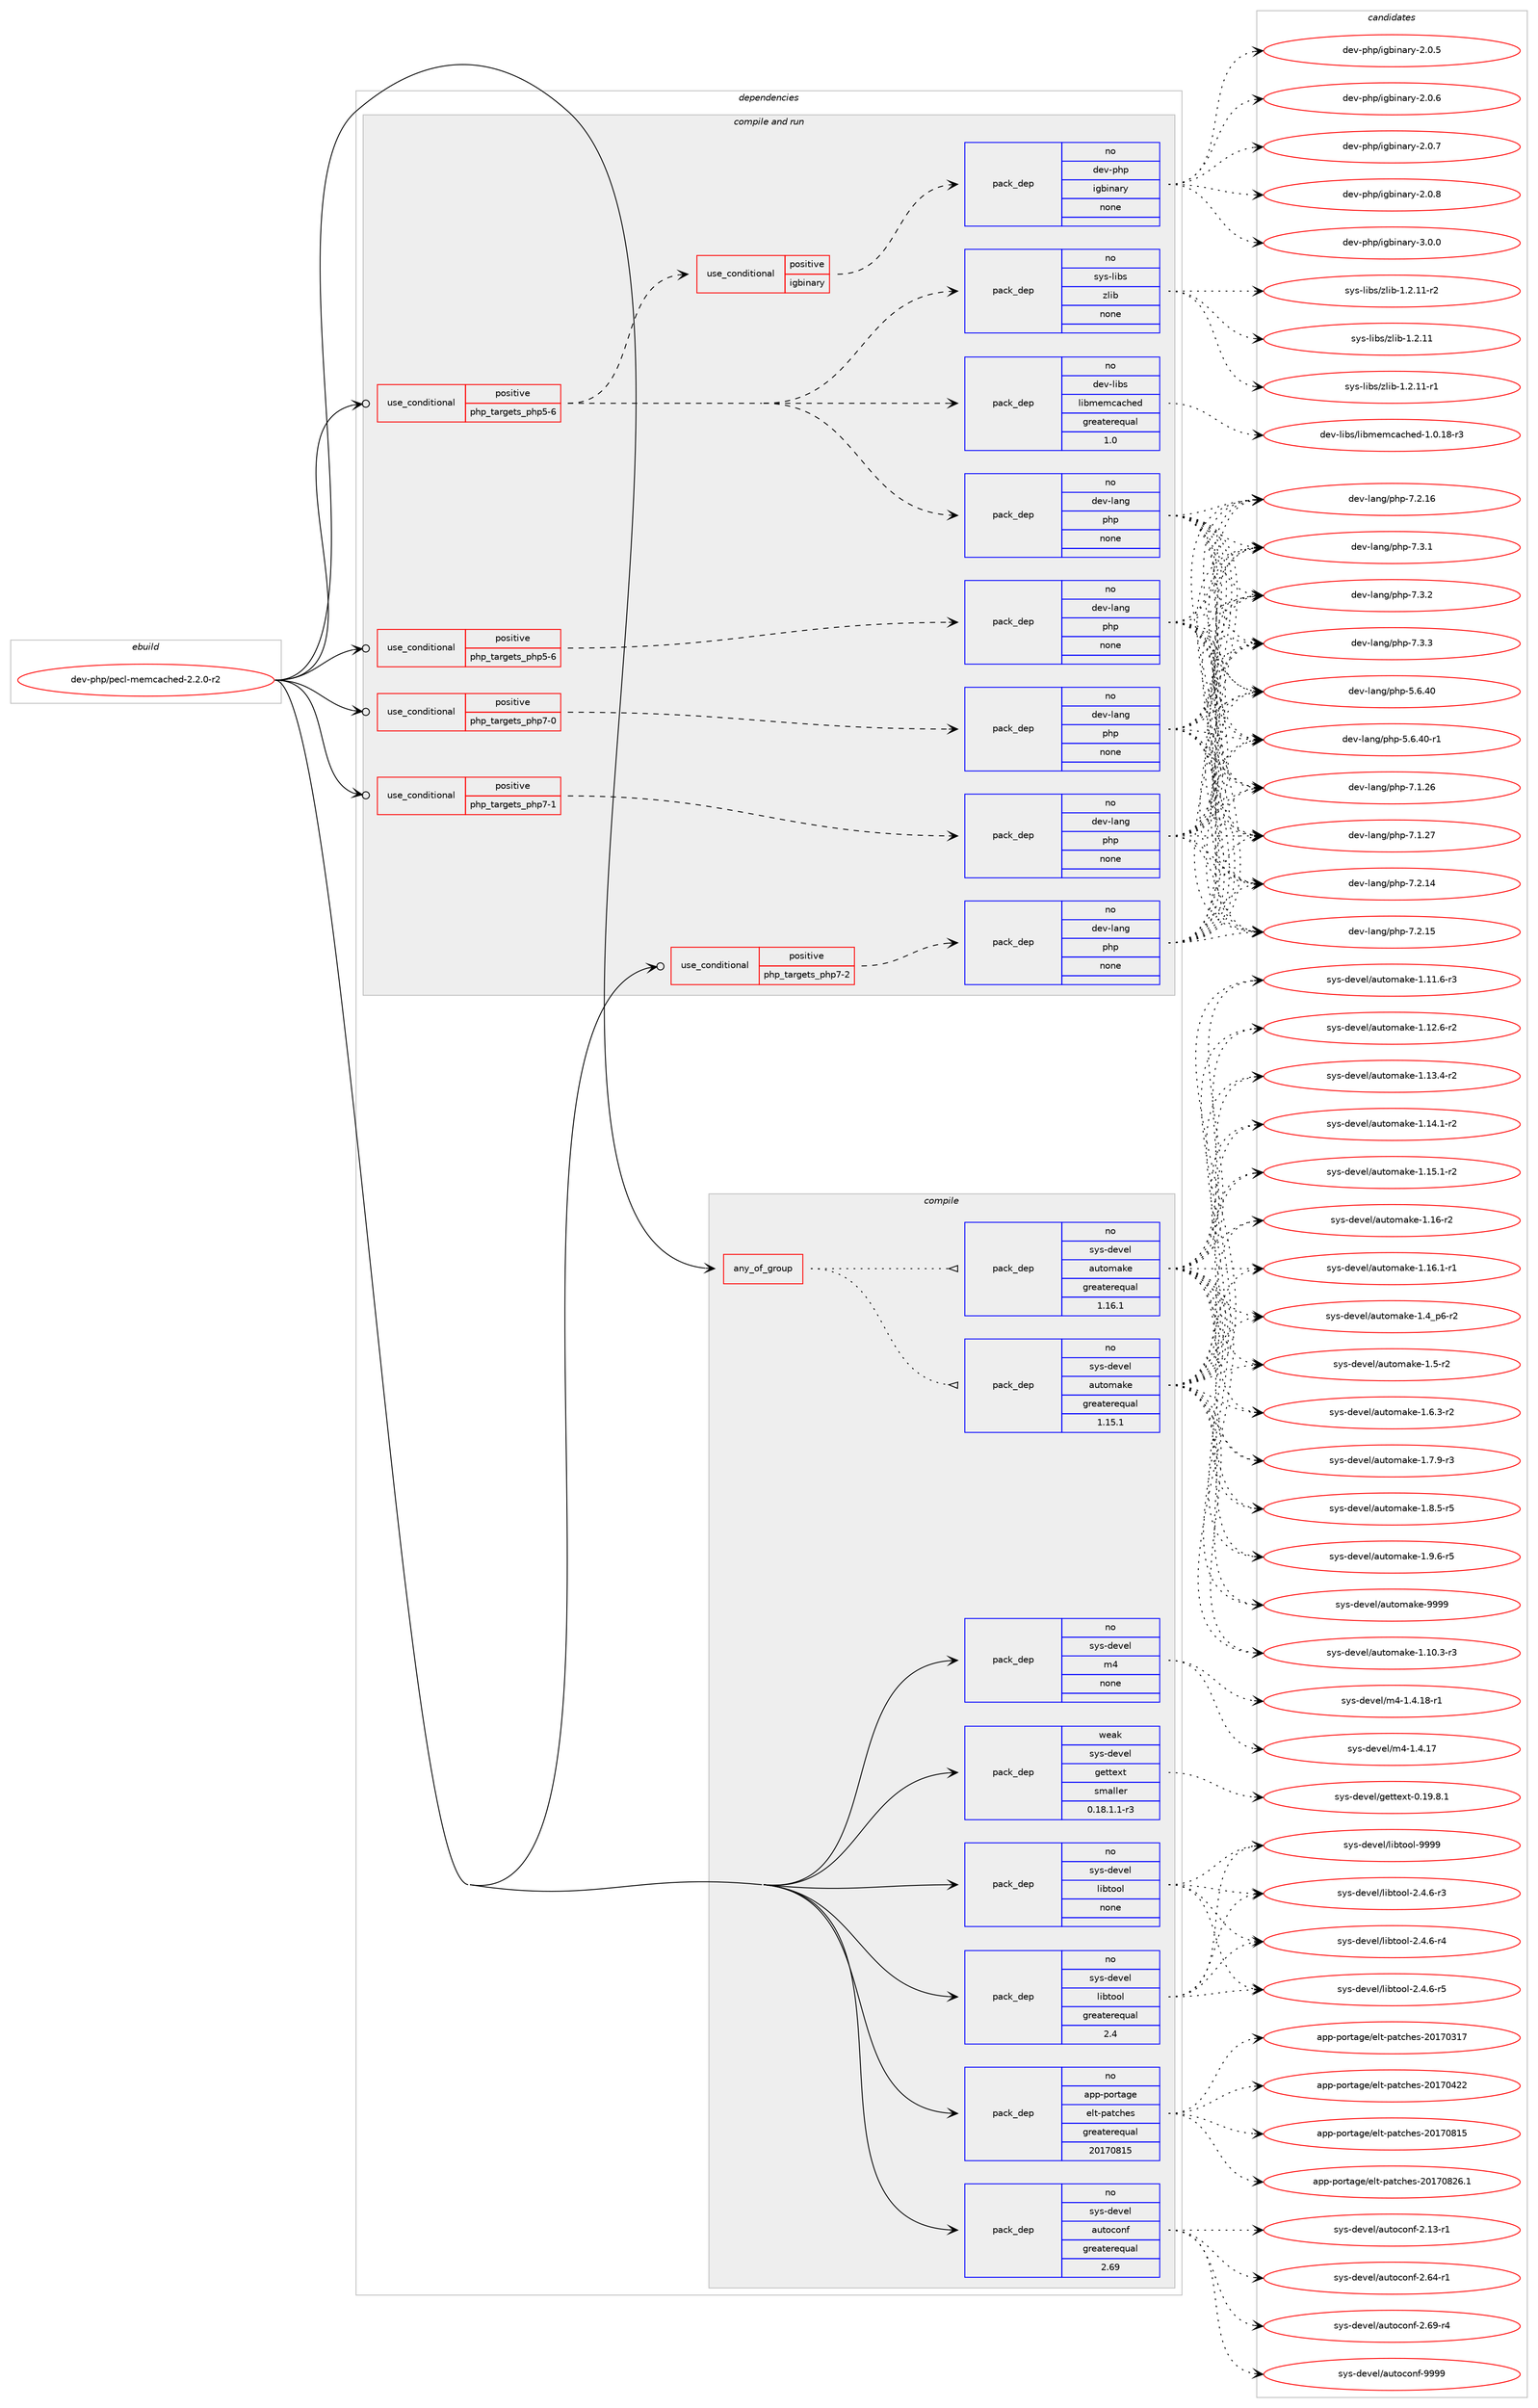 digraph prolog {

# *************
# Graph options
# *************

newrank=true;
concentrate=true;
compound=true;
graph [rankdir=LR,fontname=Helvetica,fontsize=10,ranksep=1.5];#, ranksep=2.5, nodesep=0.2];
edge  [arrowhead=vee];
node  [fontname=Helvetica,fontsize=10];

# **********
# The ebuild
# **********

subgraph cluster_leftcol {
color=gray;
rank=same;
label=<<i>ebuild</i>>;
id [label="dev-php/pecl-memcached-2.2.0-r2", color=red, width=4, href="../dev-php/pecl-memcached-2.2.0-r2.svg"];
}

# ****************
# The dependencies
# ****************

subgraph cluster_midcol {
color=gray;
label=<<i>dependencies</i>>;
subgraph cluster_compile {
fillcolor="#eeeeee";
style=filled;
label=<<i>compile</i>>;
subgraph any22572 {
dependency1394225 [label=<<TABLE BORDER="0" CELLBORDER="1" CELLSPACING="0" CELLPADDING="4"><TR><TD CELLPADDING="10">any_of_group</TD></TR></TABLE>>, shape=none, color=red];subgraph pack1001472 {
dependency1394226 [label=<<TABLE BORDER="0" CELLBORDER="1" CELLSPACING="0" CELLPADDING="4" WIDTH="220"><TR><TD ROWSPAN="6" CELLPADDING="30">pack_dep</TD></TR><TR><TD WIDTH="110">no</TD></TR><TR><TD>sys-devel</TD></TR><TR><TD>automake</TD></TR><TR><TD>greaterequal</TD></TR><TR><TD>1.16.1</TD></TR></TABLE>>, shape=none, color=blue];
}
dependency1394225:e -> dependency1394226:w [weight=20,style="dotted",arrowhead="oinv"];
subgraph pack1001473 {
dependency1394227 [label=<<TABLE BORDER="0" CELLBORDER="1" CELLSPACING="0" CELLPADDING="4" WIDTH="220"><TR><TD ROWSPAN="6" CELLPADDING="30">pack_dep</TD></TR><TR><TD WIDTH="110">no</TD></TR><TR><TD>sys-devel</TD></TR><TR><TD>automake</TD></TR><TR><TD>greaterequal</TD></TR><TR><TD>1.15.1</TD></TR></TABLE>>, shape=none, color=blue];
}
dependency1394225:e -> dependency1394227:w [weight=20,style="dotted",arrowhead="oinv"];
}
id:e -> dependency1394225:w [weight=20,style="solid",arrowhead="vee"];
subgraph pack1001474 {
dependency1394228 [label=<<TABLE BORDER="0" CELLBORDER="1" CELLSPACING="0" CELLPADDING="4" WIDTH="220"><TR><TD ROWSPAN="6" CELLPADDING="30">pack_dep</TD></TR><TR><TD WIDTH="110">no</TD></TR><TR><TD>app-portage</TD></TR><TR><TD>elt-patches</TD></TR><TR><TD>greaterequal</TD></TR><TR><TD>20170815</TD></TR></TABLE>>, shape=none, color=blue];
}
id:e -> dependency1394228:w [weight=20,style="solid",arrowhead="vee"];
subgraph pack1001475 {
dependency1394229 [label=<<TABLE BORDER="0" CELLBORDER="1" CELLSPACING="0" CELLPADDING="4" WIDTH="220"><TR><TD ROWSPAN="6" CELLPADDING="30">pack_dep</TD></TR><TR><TD WIDTH="110">no</TD></TR><TR><TD>sys-devel</TD></TR><TR><TD>autoconf</TD></TR><TR><TD>greaterequal</TD></TR><TR><TD>2.69</TD></TR></TABLE>>, shape=none, color=blue];
}
id:e -> dependency1394229:w [weight=20,style="solid",arrowhead="vee"];
subgraph pack1001476 {
dependency1394230 [label=<<TABLE BORDER="0" CELLBORDER="1" CELLSPACING="0" CELLPADDING="4" WIDTH="220"><TR><TD ROWSPAN="6" CELLPADDING="30">pack_dep</TD></TR><TR><TD WIDTH="110">no</TD></TR><TR><TD>sys-devel</TD></TR><TR><TD>libtool</TD></TR><TR><TD>greaterequal</TD></TR><TR><TD>2.4</TD></TR></TABLE>>, shape=none, color=blue];
}
id:e -> dependency1394230:w [weight=20,style="solid",arrowhead="vee"];
subgraph pack1001477 {
dependency1394231 [label=<<TABLE BORDER="0" CELLBORDER="1" CELLSPACING="0" CELLPADDING="4" WIDTH="220"><TR><TD ROWSPAN="6" CELLPADDING="30">pack_dep</TD></TR><TR><TD WIDTH="110">no</TD></TR><TR><TD>sys-devel</TD></TR><TR><TD>libtool</TD></TR><TR><TD>none</TD></TR><TR><TD></TD></TR></TABLE>>, shape=none, color=blue];
}
id:e -> dependency1394231:w [weight=20,style="solid",arrowhead="vee"];
subgraph pack1001478 {
dependency1394232 [label=<<TABLE BORDER="0" CELLBORDER="1" CELLSPACING="0" CELLPADDING="4" WIDTH="220"><TR><TD ROWSPAN="6" CELLPADDING="30">pack_dep</TD></TR><TR><TD WIDTH="110">no</TD></TR><TR><TD>sys-devel</TD></TR><TR><TD>m4</TD></TR><TR><TD>none</TD></TR><TR><TD></TD></TR></TABLE>>, shape=none, color=blue];
}
id:e -> dependency1394232:w [weight=20,style="solid",arrowhead="vee"];
subgraph pack1001479 {
dependency1394233 [label=<<TABLE BORDER="0" CELLBORDER="1" CELLSPACING="0" CELLPADDING="4" WIDTH="220"><TR><TD ROWSPAN="6" CELLPADDING="30">pack_dep</TD></TR><TR><TD WIDTH="110">weak</TD></TR><TR><TD>sys-devel</TD></TR><TR><TD>gettext</TD></TR><TR><TD>smaller</TD></TR><TR><TD>0.18.1.1-r3</TD></TR></TABLE>>, shape=none, color=blue];
}
id:e -> dependency1394233:w [weight=20,style="solid",arrowhead="vee"];
}
subgraph cluster_compileandrun {
fillcolor="#eeeeee";
style=filled;
label=<<i>compile and run</i>>;
subgraph cond369616 {
dependency1394234 [label=<<TABLE BORDER="0" CELLBORDER="1" CELLSPACING="0" CELLPADDING="4"><TR><TD ROWSPAN="3" CELLPADDING="10">use_conditional</TD></TR><TR><TD>positive</TD></TR><TR><TD>php_targets_php5-6</TD></TR></TABLE>>, shape=none, color=red];
subgraph pack1001480 {
dependency1394235 [label=<<TABLE BORDER="0" CELLBORDER="1" CELLSPACING="0" CELLPADDING="4" WIDTH="220"><TR><TD ROWSPAN="6" CELLPADDING="30">pack_dep</TD></TR><TR><TD WIDTH="110">no</TD></TR><TR><TD>dev-lang</TD></TR><TR><TD>php</TD></TR><TR><TD>none</TD></TR><TR><TD></TD></TR></TABLE>>, shape=none, color=blue];
}
dependency1394234:e -> dependency1394235:w [weight=20,style="dashed",arrowhead="vee"];
}
id:e -> dependency1394234:w [weight=20,style="solid",arrowhead="odotvee"];
subgraph cond369617 {
dependency1394236 [label=<<TABLE BORDER="0" CELLBORDER="1" CELLSPACING="0" CELLPADDING="4"><TR><TD ROWSPAN="3" CELLPADDING="10">use_conditional</TD></TR><TR><TD>positive</TD></TR><TR><TD>php_targets_php5-6</TD></TR></TABLE>>, shape=none, color=red];
subgraph pack1001481 {
dependency1394237 [label=<<TABLE BORDER="0" CELLBORDER="1" CELLSPACING="0" CELLPADDING="4" WIDTH="220"><TR><TD ROWSPAN="6" CELLPADDING="30">pack_dep</TD></TR><TR><TD WIDTH="110">no</TD></TR><TR><TD>dev-libs</TD></TR><TR><TD>libmemcached</TD></TR><TR><TD>greaterequal</TD></TR><TR><TD>1.0</TD></TR></TABLE>>, shape=none, color=blue];
}
dependency1394236:e -> dependency1394237:w [weight=20,style="dashed",arrowhead="vee"];
subgraph pack1001482 {
dependency1394238 [label=<<TABLE BORDER="0" CELLBORDER="1" CELLSPACING="0" CELLPADDING="4" WIDTH="220"><TR><TD ROWSPAN="6" CELLPADDING="30">pack_dep</TD></TR><TR><TD WIDTH="110">no</TD></TR><TR><TD>sys-libs</TD></TR><TR><TD>zlib</TD></TR><TR><TD>none</TD></TR><TR><TD></TD></TR></TABLE>>, shape=none, color=blue];
}
dependency1394236:e -> dependency1394238:w [weight=20,style="dashed",arrowhead="vee"];
subgraph pack1001483 {
dependency1394239 [label=<<TABLE BORDER="0" CELLBORDER="1" CELLSPACING="0" CELLPADDING="4" WIDTH="220"><TR><TD ROWSPAN="6" CELLPADDING="30">pack_dep</TD></TR><TR><TD WIDTH="110">no</TD></TR><TR><TD>dev-lang</TD></TR><TR><TD>php</TD></TR><TR><TD>none</TD></TR><TR><TD></TD></TR></TABLE>>, shape=none, color=blue];
}
dependency1394236:e -> dependency1394239:w [weight=20,style="dashed",arrowhead="vee"];
subgraph cond369618 {
dependency1394240 [label=<<TABLE BORDER="0" CELLBORDER="1" CELLSPACING="0" CELLPADDING="4"><TR><TD ROWSPAN="3" CELLPADDING="10">use_conditional</TD></TR><TR><TD>positive</TD></TR><TR><TD>igbinary</TD></TR></TABLE>>, shape=none, color=red];
subgraph pack1001484 {
dependency1394241 [label=<<TABLE BORDER="0" CELLBORDER="1" CELLSPACING="0" CELLPADDING="4" WIDTH="220"><TR><TD ROWSPAN="6" CELLPADDING="30">pack_dep</TD></TR><TR><TD WIDTH="110">no</TD></TR><TR><TD>dev-php</TD></TR><TR><TD>igbinary</TD></TR><TR><TD>none</TD></TR><TR><TD></TD></TR></TABLE>>, shape=none, color=blue];
}
dependency1394240:e -> dependency1394241:w [weight=20,style="dashed",arrowhead="vee"];
}
dependency1394236:e -> dependency1394240:w [weight=20,style="dashed",arrowhead="vee"];
}
id:e -> dependency1394236:w [weight=20,style="solid",arrowhead="odotvee"];
subgraph cond369619 {
dependency1394242 [label=<<TABLE BORDER="0" CELLBORDER="1" CELLSPACING="0" CELLPADDING="4"><TR><TD ROWSPAN="3" CELLPADDING="10">use_conditional</TD></TR><TR><TD>positive</TD></TR><TR><TD>php_targets_php7-0</TD></TR></TABLE>>, shape=none, color=red];
subgraph pack1001485 {
dependency1394243 [label=<<TABLE BORDER="0" CELLBORDER="1" CELLSPACING="0" CELLPADDING="4" WIDTH="220"><TR><TD ROWSPAN="6" CELLPADDING="30">pack_dep</TD></TR><TR><TD WIDTH="110">no</TD></TR><TR><TD>dev-lang</TD></TR><TR><TD>php</TD></TR><TR><TD>none</TD></TR><TR><TD></TD></TR></TABLE>>, shape=none, color=blue];
}
dependency1394242:e -> dependency1394243:w [weight=20,style="dashed",arrowhead="vee"];
}
id:e -> dependency1394242:w [weight=20,style="solid",arrowhead="odotvee"];
subgraph cond369620 {
dependency1394244 [label=<<TABLE BORDER="0" CELLBORDER="1" CELLSPACING="0" CELLPADDING="4"><TR><TD ROWSPAN="3" CELLPADDING="10">use_conditional</TD></TR><TR><TD>positive</TD></TR><TR><TD>php_targets_php7-1</TD></TR></TABLE>>, shape=none, color=red];
subgraph pack1001486 {
dependency1394245 [label=<<TABLE BORDER="0" CELLBORDER="1" CELLSPACING="0" CELLPADDING="4" WIDTH="220"><TR><TD ROWSPAN="6" CELLPADDING="30">pack_dep</TD></TR><TR><TD WIDTH="110">no</TD></TR><TR><TD>dev-lang</TD></TR><TR><TD>php</TD></TR><TR><TD>none</TD></TR><TR><TD></TD></TR></TABLE>>, shape=none, color=blue];
}
dependency1394244:e -> dependency1394245:w [weight=20,style="dashed",arrowhead="vee"];
}
id:e -> dependency1394244:w [weight=20,style="solid",arrowhead="odotvee"];
subgraph cond369621 {
dependency1394246 [label=<<TABLE BORDER="0" CELLBORDER="1" CELLSPACING="0" CELLPADDING="4"><TR><TD ROWSPAN="3" CELLPADDING="10">use_conditional</TD></TR><TR><TD>positive</TD></TR><TR><TD>php_targets_php7-2</TD></TR></TABLE>>, shape=none, color=red];
subgraph pack1001487 {
dependency1394247 [label=<<TABLE BORDER="0" CELLBORDER="1" CELLSPACING="0" CELLPADDING="4" WIDTH="220"><TR><TD ROWSPAN="6" CELLPADDING="30">pack_dep</TD></TR><TR><TD WIDTH="110">no</TD></TR><TR><TD>dev-lang</TD></TR><TR><TD>php</TD></TR><TR><TD>none</TD></TR><TR><TD></TD></TR></TABLE>>, shape=none, color=blue];
}
dependency1394246:e -> dependency1394247:w [weight=20,style="dashed",arrowhead="vee"];
}
id:e -> dependency1394246:w [weight=20,style="solid",arrowhead="odotvee"];
}
subgraph cluster_run {
fillcolor="#eeeeee";
style=filled;
label=<<i>run</i>>;
}
}

# **************
# The candidates
# **************

subgraph cluster_choices {
rank=same;
color=gray;
label=<<i>candidates</i>>;

subgraph choice1001472 {
color=black;
nodesep=1;
choice11512111545100101118101108479711711611110997107101454946494846514511451 [label="sys-devel/automake-1.10.3-r3", color=red, width=4,href="../sys-devel/automake-1.10.3-r3.svg"];
choice11512111545100101118101108479711711611110997107101454946494946544511451 [label="sys-devel/automake-1.11.6-r3", color=red, width=4,href="../sys-devel/automake-1.11.6-r3.svg"];
choice11512111545100101118101108479711711611110997107101454946495046544511450 [label="sys-devel/automake-1.12.6-r2", color=red, width=4,href="../sys-devel/automake-1.12.6-r2.svg"];
choice11512111545100101118101108479711711611110997107101454946495146524511450 [label="sys-devel/automake-1.13.4-r2", color=red, width=4,href="../sys-devel/automake-1.13.4-r2.svg"];
choice11512111545100101118101108479711711611110997107101454946495246494511450 [label="sys-devel/automake-1.14.1-r2", color=red, width=4,href="../sys-devel/automake-1.14.1-r2.svg"];
choice11512111545100101118101108479711711611110997107101454946495346494511450 [label="sys-devel/automake-1.15.1-r2", color=red, width=4,href="../sys-devel/automake-1.15.1-r2.svg"];
choice1151211154510010111810110847971171161111099710710145494649544511450 [label="sys-devel/automake-1.16-r2", color=red, width=4,href="../sys-devel/automake-1.16-r2.svg"];
choice11512111545100101118101108479711711611110997107101454946495446494511449 [label="sys-devel/automake-1.16.1-r1", color=red, width=4,href="../sys-devel/automake-1.16.1-r1.svg"];
choice115121115451001011181011084797117116111109971071014549465295112544511450 [label="sys-devel/automake-1.4_p6-r2", color=red, width=4,href="../sys-devel/automake-1.4_p6-r2.svg"];
choice11512111545100101118101108479711711611110997107101454946534511450 [label="sys-devel/automake-1.5-r2", color=red, width=4,href="../sys-devel/automake-1.5-r2.svg"];
choice115121115451001011181011084797117116111109971071014549465446514511450 [label="sys-devel/automake-1.6.3-r2", color=red, width=4,href="../sys-devel/automake-1.6.3-r2.svg"];
choice115121115451001011181011084797117116111109971071014549465546574511451 [label="sys-devel/automake-1.7.9-r3", color=red, width=4,href="../sys-devel/automake-1.7.9-r3.svg"];
choice115121115451001011181011084797117116111109971071014549465646534511453 [label="sys-devel/automake-1.8.5-r5", color=red, width=4,href="../sys-devel/automake-1.8.5-r5.svg"];
choice115121115451001011181011084797117116111109971071014549465746544511453 [label="sys-devel/automake-1.9.6-r5", color=red, width=4,href="../sys-devel/automake-1.9.6-r5.svg"];
choice115121115451001011181011084797117116111109971071014557575757 [label="sys-devel/automake-9999", color=red, width=4,href="../sys-devel/automake-9999.svg"];
dependency1394226:e -> choice11512111545100101118101108479711711611110997107101454946494846514511451:w [style=dotted,weight="100"];
dependency1394226:e -> choice11512111545100101118101108479711711611110997107101454946494946544511451:w [style=dotted,weight="100"];
dependency1394226:e -> choice11512111545100101118101108479711711611110997107101454946495046544511450:w [style=dotted,weight="100"];
dependency1394226:e -> choice11512111545100101118101108479711711611110997107101454946495146524511450:w [style=dotted,weight="100"];
dependency1394226:e -> choice11512111545100101118101108479711711611110997107101454946495246494511450:w [style=dotted,weight="100"];
dependency1394226:e -> choice11512111545100101118101108479711711611110997107101454946495346494511450:w [style=dotted,weight="100"];
dependency1394226:e -> choice1151211154510010111810110847971171161111099710710145494649544511450:w [style=dotted,weight="100"];
dependency1394226:e -> choice11512111545100101118101108479711711611110997107101454946495446494511449:w [style=dotted,weight="100"];
dependency1394226:e -> choice115121115451001011181011084797117116111109971071014549465295112544511450:w [style=dotted,weight="100"];
dependency1394226:e -> choice11512111545100101118101108479711711611110997107101454946534511450:w [style=dotted,weight="100"];
dependency1394226:e -> choice115121115451001011181011084797117116111109971071014549465446514511450:w [style=dotted,weight="100"];
dependency1394226:e -> choice115121115451001011181011084797117116111109971071014549465546574511451:w [style=dotted,weight="100"];
dependency1394226:e -> choice115121115451001011181011084797117116111109971071014549465646534511453:w [style=dotted,weight="100"];
dependency1394226:e -> choice115121115451001011181011084797117116111109971071014549465746544511453:w [style=dotted,weight="100"];
dependency1394226:e -> choice115121115451001011181011084797117116111109971071014557575757:w [style=dotted,weight="100"];
}
subgraph choice1001473 {
color=black;
nodesep=1;
choice11512111545100101118101108479711711611110997107101454946494846514511451 [label="sys-devel/automake-1.10.3-r3", color=red, width=4,href="../sys-devel/automake-1.10.3-r3.svg"];
choice11512111545100101118101108479711711611110997107101454946494946544511451 [label="sys-devel/automake-1.11.6-r3", color=red, width=4,href="../sys-devel/automake-1.11.6-r3.svg"];
choice11512111545100101118101108479711711611110997107101454946495046544511450 [label="sys-devel/automake-1.12.6-r2", color=red, width=4,href="../sys-devel/automake-1.12.6-r2.svg"];
choice11512111545100101118101108479711711611110997107101454946495146524511450 [label="sys-devel/automake-1.13.4-r2", color=red, width=4,href="../sys-devel/automake-1.13.4-r2.svg"];
choice11512111545100101118101108479711711611110997107101454946495246494511450 [label="sys-devel/automake-1.14.1-r2", color=red, width=4,href="../sys-devel/automake-1.14.1-r2.svg"];
choice11512111545100101118101108479711711611110997107101454946495346494511450 [label="sys-devel/automake-1.15.1-r2", color=red, width=4,href="../sys-devel/automake-1.15.1-r2.svg"];
choice1151211154510010111810110847971171161111099710710145494649544511450 [label="sys-devel/automake-1.16-r2", color=red, width=4,href="../sys-devel/automake-1.16-r2.svg"];
choice11512111545100101118101108479711711611110997107101454946495446494511449 [label="sys-devel/automake-1.16.1-r1", color=red, width=4,href="../sys-devel/automake-1.16.1-r1.svg"];
choice115121115451001011181011084797117116111109971071014549465295112544511450 [label="sys-devel/automake-1.4_p6-r2", color=red, width=4,href="../sys-devel/automake-1.4_p6-r2.svg"];
choice11512111545100101118101108479711711611110997107101454946534511450 [label="sys-devel/automake-1.5-r2", color=red, width=4,href="../sys-devel/automake-1.5-r2.svg"];
choice115121115451001011181011084797117116111109971071014549465446514511450 [label="sys-devel/automake-1.6.3-r2", color=red, width=4,href="../sys-devel/automake-1.6.3-r2.svg"];
choice115121115451001011181011084797117116111109971071014549465546574511451 [label="sys-devel/automake-1.7.9-r3", color=red, width=4,href="../sys-devel/automake-1.7.9-r3.svg"];
choice115121115451001011181011084797117116111109971071014549465646534511453 [label="sys-devel/automake-1.8.5-r5", color=red, width=4,href="../sys-devel/automake-1.8.5-r5.svg"];
choice115121115451001011181011084797117116111109971071014549465746544511453 [label="sys-devel/automake-1.9.6-r5", color=red, width=4,href="../sys-devel/automake-1.9.6-r5.svg"];
choice115121115451001011181011084797117116111109971071014557575757 [label="sys-devel/automake-9999", color=red, width=4,href="../sys-devel/automake-9999.svg"];
dependency1394227:e -> choice11512111545100101118101108479711711611110997107101454946494846514511451:w [style=dotted,weight="100"];
dependency1394227:e -> choice11512111545100101118101108479711711611110997107101454946494946544511451:w [style=dotted,weight="100"];
dependency1394227:e -> choice11512111545100101118101108479711711611110997107101454946495046544511450:w [style=dotted,weight="100"];
dependency1394227:e -> choice11512111545100101118101108479711711611110997107101454946495146524511450:w [style=dotted,weight="100"];
dependency1394227:e -> choice11512111545100101118101108479711711611110997107101454946495246494511450:w [style=dotted,weight="100"];
dependency1394227:e -> choice11512111545100101118101108479711711611110997107101454946495346494511450:w [style=dotted,weight="100"];
dependency1394227:e -> choice1151211154510010111810110847971171161111099710710145494649544511450:w [style=dotted,weight="100"];
dependency1394227:e -> choice11512111545100101118101108479711711611110997107101454946495446494511449:w [style=dotted,weight="100"];
dependency1394227:e -> choice115121115451001011181011084797117116111109971071014549465295112544511450:w [style=dotted,weight="100"];
dependency1394227:e -> choice11512111545100101118101108479711711611110997107101454946534511450:w [style=dotted,weight="100"];
dependency1394227:e -> choice115121115451001011181011084797117116111109971071014549465446514511450:w [style=dotted,weight="100"];
dependency1394227:e -> choice115121115451001011181011084797117116111109971071014549465546574511451:w [style=dotted,weight="100"];
dependency1394227:e -> choice115121115451001011181011084797117116111109971071014549465646534511453:w [style=dotted,weight="100"];
dependency1394227:e -> choice115121115451001011181011084797117116111109971071014549465746544511453:w [style=dotted,weight="100"];
dependency1394227:e -> choice115121115451001011181011084797117116111109971071014557575757:w [style=dotted,weight="100"];
}
subgraph choice1001474 {
color=black;
nodesep=1;
choice97112112451121111141169710310147101108116451129711699104101115455048495548514955 [label="app-portage/elt-patches-20170317", color=red, width=4,href="../app-portage/elt-patches-20170317.svg"];
choice97112112451121111141169710310147101108116451129711699104101115455048495548525050 [label="app-portage/elt-patches-20170422", color=red, width=4,href="../app-portage/elt-patches-20170422.svg"];
choice97112112451121111141169710310147101108116451129711699104101115455048495548564953 [label="app-portage/elt-patches-20170815", color=red, width=4,href="../app-portage/elt-patches-20170815.svg"];
choice971121124511211111411697103101471011081164511297116991041011154550484955485650544649 [label="app-portage/elt-patches-20170826.1", color=red, width=4,href="../app-portage/elt-patches-20170826.1.svg"];
dependency1394228:e -> choice97112112451121111141169710310147101108116451129711699104101115455048495548514955:w [style=dotted,weight="100"];
dependency1394228:e -> choice97112112451121111141169710310147101108116451129711699104101115455048495548525050:w [style=dotted,weight="100"];
dependency1394228:e -> choice97112112451121111141169710310147101108116451129711699104101115455048495548564953:w [style=dotted,weight="100"];
dependency1394228:e -> choice971121124511211111411697103101471011081164511297116991041011154550484955485650544649:w [style=dotted,weight="100"];
}
subgraph choice1001475 {
color=black;
nodesep=1;
choice1151211154510010111810110847971171161119911111010245504649514511449 [label="sys-devel/autoconf-2.13-r1", color=red, width=4,href="../sys-devel/autoconf-2.13-r1.svg"];
choice1151211154510010111810110847971171161119911111010245504654524511449 [label="sys-devel/autoconf-2.64-r1", color=red, width=4,href="../sys-devel/autoconf-2.64-r1.svg"];
choice1151211154510010111810110847971171161119911111010245504654574511452 [label="sys-devel/autoconf-2.69-r4", color=red, width=4,href="../sys-devel/autoconf-2.69-r4.svg"];
choice115121115451001011181011084797117116111991111101024557575757 [label="sys-devel/autoconf-9999", color=red, width=4,href="../sys-devel/autoconf-9999.svg"];
dependency1394229:e -> choice1151211154510010111810110847971171161119911111010245504649514511449:w [style=dotted,weight="100"];
dependency1394229:e -> choice1151211154510010111810110847971171161119911111010245504654524511449:w [style=dotted,weight="100"];
dependency1394229:e -> choice1151211154510010111810110847971171161119911111010245504654574511452:w [style=dotted,weight="100"];
dependency1394229:e -> choice115121115451001011181011084797117116111991111101024557575757:w [style=dotted,weight="100"];
}
subgraph choice1001476 {
color=black;
nodesep=1;
choice1151211154510010111810110847108105981161111111084550465246544511451 [label="sys-devel/libtool-2.4.6-r3", color=red, width=4,href="../sys-devel/libtool-2.4.6-r3.svg"];
choice1151211154510010111810110847108105981161111111084550465246544511452 [label="sys-devel/libtool-2.4.6-r4", color=red, width=4,href="../sys-devel/libtool-2.4.6-r4.svg"];
choice1151211154510010111810110847108105981161111111084550465246544511453 [label="sys-devel/libtool-2.4.6-r5", color=red, width=4,href="../sys-devel/libtool-2.4.6-r5.svg"];
choice1151211154510010111810110847108105981161111111084557575757 [label="sys-devel/libtool-9999", color=red, width=4,href="../sys-devel/libtool-9999.svg"];
dependency1394230:e -> choice1151211154510010111810110847108105981161111111084550465246544511451:w [style=dotted,weight="100"];
dependency1394230:e -> choice1151211154510010111810110847108105981161111111084550465246544511452:w [style=dotted,weight="100"];
dependency1394230:e -> choice1151211154510010111810110847108105981161111111084550465246544511453:w [style=dotted,weight="100"];
dependency1394230:e -> choice1151211154510010111810110847108105981161111111084557575757:w [style=dotted,weight="100"];
}
subgraph choice1001477 {
color=black;
nodesep=1;
choice1151211154510010111810110847108105981161111111084550465246544511451 [label="sys-devel/libtool-2.4.6-r3", color=red, width=4,href="../sys-devel/libtool-2.4.6-r3.svg"];
choice1151211154510010111810110847108105981161111111084550465246544511452 [label="sys-devel/libtool-2.4.6-r4", color=red, width=4,href="../sys-devel/libtool-2.4.6-r4.svg"];
choice1151211154510010111810110847108105981161111111084550465246544511453 [label="sys-devel/libtool-2.4.6-r5", color=red, width=4,href="../sys-devel/libtool-2.4.6-r5.svg"];
choice1151211154510010111810110847108105981161111111084557575757 [label="sys-devel/libtool-9999", color=red, width=4,href="../sys-devel/libtool-9999.svg"];
dependency1394231:e -> choice1151211154510010111810110847108105981161111111084550465246544511451:w [style=dotted,weight="100"];
dependency1394231:e -> choice1151211154510010111810110847108105981161111111084550465246544511452:w [style=dotted,weight="100"];
dependency1394231:e -> choice1151211154510010111810110847108105981161111111084550465246544511453:w [style=dotted,weight="100"];
dependency1394231:e -> choice1151211154510010111810110847108105981161111111084557575757:w [style=dotted,weight="100"];
}
subgraph choice1001478 {
color=black;
nodesep=1;
choice11512111545100101118101108471095245494652464955 [label="sys-devel/m4-1.4.17", color=red, width=4,href="../sys-devel/m4-1.4.17.svg"];
choice115121115451001011181011084710952454946524649564511449 [label="sys-devel/m4-1.4.18-r1", color=red, width=4,href="../sys-devel/m4-1.4.18-r1.svg"];
dependency1394232:e -> choice11512111545100101118101108471095245494652464955:w [style=dotted,weight="100"];
dependency1394232:e -> choice115121115451001011181011084710952454946524649564511449:w [style=dotted,weight="100"];
}
subgraph choice1001479 {
color=black;
nodesep=1;
choice1151211154510010111810110847103101116116101120116454846495746564649 [label="sys-devel/gettext-0.19.8.1", color=red, width=4,href="../sys-devel/gettext-0.19.8.1.svg"];
dependency1394233:e -> choice1151211154510010111810110847103101116116101120116454846495746564649:w [style=dotted,weight="100"];
}
subgraph choice1001480 {
color=black;
nodesep=1;
choice10010111845108971101034711210411245534654465248 [label="dev-lang/php-5.6.40", color=red, width=4,href="../dev-lang/php-5.6.40.svg"];
choice100101118451089711010347112104112455346544652484511449 [label="dev-lang/php-5.6.40-r1", color=red, width=4,href="../dev-lang/php-5.6.40-r1.svg"];
choice10010111845108971101034711210411245554649465054 [label="dev-lang/php-7.1.26", color=red, width=4,href="../dev-lang/php-7.1.26.svg"];
choice10010111845108971101034711210411245554649465055 [label="dev-lang/php-7.1.27", color=red, width=4,href="../dev-lang/php-7.1.27.svg"];
choice10010111845108971101034711210411245554650464952 [label="dev-lang/php-7.2.14", color=red, width=4,href="../dev-lang/php-7.2.14.svg"];
choice10010111845108971101034711210411245554650464953 [label="dev-lang/php-7.2.15", color=red, width=4,href="../dev-lang/php-7.2.15.svg"];
choice10010111845108971101034711210411245554650464954 [label="dev-lang/php-7.2.16", color=red, width=4,href="../dev-lang/php-7.2.16.svg"];
choice100101118451089711010347112104112455546514649 [label="dev-lang/php-7.3.1", color=red, width=4,href="../dev-lang/php-7.3.1.svg"];
choice100101118451089711010347112104112455546514650 [label="dev-lang/php-7.3.2", color=red, width=4,href="../dev-lang/php-7.3.2.svg"];
choice100101118451089711010347112104112455546514651 [label="dev-lang/php-7.3.3", color=red, width=4,href="../dev-lang/php-7.3.3.svg"];
dependency1394235:e -> choice10010111845108971101034711210411245534654465248:w [style=dotted,weight="100"];
dependency1394235:e -> choice100101118451089711010347112104112455346544652484511449:w [style=dotted,weight="100"];
dependency1394235:e -> choice10010111845108971101034711210411245554649465054:w [style=dotted,weight="100"];
dependency1394235:e -> choice10010111845108971101034711210411245554649465055:w [style=dotted,weight="100"];
dependency1394235:e -> choice10010111845108971101034711210411245554650464952:w [style=dotted,weight="100"];
dependency1394235:e -> choice10010111845108971101034711210411245554650464953:w [style=dotted,weight="100"];
dependency1394235:e -> choice10010111845108971101034711210411245554650464954:w [style=dotted,weight="100"];
dependency1394235:e -> choice100101118451089711010347112104112455546514649:w [style=dotted,weight="100"];
dependency1394235:e -> choice100101118451089711010347112104112455546514650:w [style=dotted,weight="100"];
dependency1394235:e -> choice100101118451089711010347112104112455546514651:w [style=dotted,weight="100"];
}
subgraph choice1001481 {
color=black;
nodesep=1;
choice10010111845108105981154710810598109101109999799104101100454946484649564511451 [label="dev-libs/libmemcached-1.0.18-r3", color=red, width=4,href="../dev-libs/libmemcached-1.0.18-r3.svg"];
dependency1394237:e -> choice10010111845108105981154710810598109101109999799104101100454946484649564511451:w [style=dotted,weight="100"];
}
subgraph choice1001482 {
color=black;
nodesep=1;
choice1151211154510810598115471221081059845494650464949 [label="sys-libs/zlib-1.2.11", color=red, width=4,href="../sys-libs/zlib-1.2.11.svg"];
choice11512111545108105981154712210810598454946504649494511449 [label="sys-libs/zlib-1.2.11-r1", color=red, width=4,href="../sys-libs/zlib-1.2.11-r1.svg"];
choice11512111545108105981154712210810598454946504649494511450 [label="sys-libs/zlib-1.2.11-r2", color=red, width=4,href="../sys-libs/zlib-1.2.11-r2.svg"];
dependency1394238:e -> choice1151211154510810598115471221081059845494650464949:w [style=dotted,weight="100"];
dependency1394238:e -> choice11512111545108105981154712210810598454946504649494511449:w [style=dotted,weight="100"];
dependency1394238:e -> choice11512111545108105981154712210810598454946504649494511450:w [style=dotted,weight="100"];
}
subgraph choice1001483 {
color=black;
nodesep=1;
choice10010111845108971101034711210411245534654465248 [label="dev-lang/php-5.6.40", color=red, width=4,href="../dev-lang/php-5.6.40.svg"];
choice100101118451089711010347112104112455346544652484511449 [label="dev-lang/php-5.6.40-r1", color=red, width=4,href="../dev-lang/php-5.6.40-r1.svg"];
choice10010111845108971101034711210411245554649465054 [label="dev-lang/php-7.1.26", color=red, width=4,href="../dev-lang/php-7.1.26.svg"];
choice10010111845108971101034711210411245554649465055 [label="dev-lang/php-7.1.27", color=red, width=4,href="../dev-lang/php-7.1.27.svg"];
choice10010111845108971101034711210411245554650464952 [label="dev-lang/php-7.2.14", color=red, width=4,href="../dev-lang/php-7.2.14.svg"];
choice10010111845108971101034711210411245554650464953 [label="dev-lang/php-7.2.15", color=red, width=4,href="../dev-lang/php-7.2.15.svg"];
choice10010111845108971101034711210411245554650464954 [label="dev-lang/php-7.2.16", color=red, width=4,href="../dev-lang/php-7.2.16.svg"];
choice100101118451089711010347112104112455546514649 [label="dev-lang/php-7.3.1", color=red, width=4,href="../dev-lang/php-7.3.1.svg"];
choice100101118451089711010347112104112455546514650 [label="dev-lang/php-7.3.2", color=red, width=4,href="../dev-lang/php-7.3.2.svg"];
choice100101118451089711010347112104112455546514651 [label="dev-lang/php-7.3.3", color=red, width=4,href="../dev-lang/php-7.3.3.svg"];
dependency1394239:e -> choice10010111845108971101034711210411245534654465248:w [style=dotted,weight="100"];
dependency1394239:e -> choice100101118451089711010347112104112455346544652484511449:w [style=dotted,weight="100"];
dependency1394239:e -> choice10010111845108971101034711210411245554649465054:w [style=dotted,weight="100"];
dependency1394239:e -> choice10010111845108971101034711210411245554649465055:w [style=dotted,weight="100"];
dependency1394239:e -> choice10010111845108971101034711210411245554650464952:w [style=dotted,weight="100"];
dependency1394239:e -> choice10010111845108971101034711210411245554650464953:w [style=dotted,weight="100"];
dependency1394239:e -> choice10010111845108971101034711210411245554650464954:w [style=dotted,weight="100"];
dependency1394239:e -> choice100101118451089711010347112104112455546514649:w [style=dotted,weight="100"];
dependency1394239:e -> choice100101118451089711010347112104112455546514650:w [style=dotted,weight="100"];
dependency1394239:e -> choice100101118451089711010347112104112455546514651:w [style=dotted,weight="100"];
}
subgraph choice1001484 {
color=black;
nodesep=1;
choice10010111845112104112471051039810511097114121455046484653 [label="dev-php/igbinary-2.0.5", color=red, width=4,href="../dev-php/igbinary-2.0.5.svg"];
choice10010111845112104112471051039810511097114121455046484654 [label="dev-php/igbinary-2.0.6", color=red, width=4,href="../dev-php/igbinary-2.0.6.svg"];
choice10010111845112104112471051039810511097114121455046484655 [label="dev-php/igbinary-2.0.7", color=red, width=4,href="../dev-php/igbinary-2.0.7.svg"];
choice10010111845112104112471051039810511097114121455046484656 [label="dev-php/igbinary-2.0.8", color=red, width=4,href="../dev-php/igbinary-2.0.8.svg"];
choice10010111845112104112471051039810511097114121455146484648 [label="dev-php/igbinary-3.0.0", color=red, width=4,href="../dev-php/igbinary-3.0.0.svg"];
dependency1394241:e -> choice10010111845112104112471051039810511097114121455046484653:w [style=dotted,weight="100"];
dependency1394241:e -> choice10010111845112104112471051039810511097114121455046484654:w [style=dotted,weight="100"];
dependency1394241:e -> choice10010111845112104112471051039810511097114121455046484655:w [style=dotted,weight="100"];
dependency1394241:e -> choice10010111845112104112471051039810511097114121455046484656:w [style=dotted,weight="100"];
dependency1394241:e -> choice10010111845112104112471051039810511097114121455146484648:w [style=dotted,weight="100"];
}
subgraph choice1001485 {
color=black;
nodesep=1;
choice10010111845108971101034711210411245534654465248 [label="dev-lang/php-5.6.40", color=red, width=4,href="../dev-lang/php-5.6.40.svg"];
choice100101118451089711010347112104112455346544652484511449 [label="dev-lang/php-5.6.40-r1", color=red, width=4,href="../dev-lang/php-5.6.40-r1.svg"];
choice10010111845108971101034711210411245554649465054 [label="dev-lang/php-7.1.26", color=red, width=4,href="../dev-lang/php-7.1.26.svg"];
choice10010111845108971101034711210411245554649465055 [label="dev-lang/php-7.1.27", color=red, width=4,href="../dev-lang/php-7.1.27.svg"];
choice10010111845108971101034711210411245554650464952 [label="dev-lang/php-7.2.14", color=red, width=4,href="../dev-lang/php-7.2.14.svg"];
choice10010111845108971101034711210411245554650464953 [label="dev-lang/php-7.2.15", color=red, width=4,href="../dev-lang/php-7.2.15.svg"];
choice10010111845108971101034711210411245554650464954 [label="dev-lang/php-7.2.16", color=red, width=4,href="../dev-lang/php-7.2.16.svg"];
choice100101118451089711010347112104112455546514649 [label="dev-lang/php-7.3.1", color=red, width=4,href="../dev-lang/php-7.3.1.svg"];
choice100101118451089711010347112104112455546514650 [label="dev-lang/php-7.3.2", color=red, width=4,href="../dev-lang/php-7.3.2.svg"];
choice100101118451089711010347112104112455546514651 [label="dev-lang/php-7.3.3", color=red, width=4,href="../dev-lang/php-7.3.3.svg"];
dependency1394243:e -> choice10010111845108971101034711210411245534654465248:w [style=dotted,weight="100"];
dependency1394243:e -> choice100101118451089711010347112104112455346544652484511449:w [style=dotted,weight="100"];
dependency1394243:e -> choice10010111845108971101034711210411245554649465054:w [style=dotted,weight="100"];
dependency1394243:e -> choice10010111845108971101034711210411245554649465055:w [style=dotted,weight="100"];
dependency1394243:e -> choice10010111845108971101034711210411245554650464952:w [style=dotted,weight="100"];
dependency1394243:e -> choice10010111845108971101034711210411245554650464953:w [style=dotted,weight="100"];
dependency1394243:e -> choice10010111845108971101034711210411245554650464954:w [style=dotted,weight="100"];
dependency1394243:e -> choice100101118451089711010347112104112455546514649:w [style=dotted,weight="100"];
dependency1394243:e -> choice100101118451089711010347112104112455546514650:w [style=dotted,weight="100"];
dependency1394243:e -> choice100101118451089711010347112104112455546514651:w [style=dotted,weight="100"];
}
subgraph choice1001486 {
color=black;
nodesep=1;
choice10010111845108971101034711210411245534654465248 [label="dev-lang/php-5.6.40", color=red, width=4,href="../dev-lang/php-5.6.40.svg"];
choice100101118451089711010347112104112455346544652484511449 [label="dev-lang/php-5.6.40-r1", color=red, width=4,href="../dev-lang/php-5.6.40-r1.svg"];
choice10010111845108971101034711210411245554649465054 [label="dev-lang/php-7.1.26", color=red, width=4,href="../dev-lang/php-7.1.26.svg"];
choice10010111845108971101034711210411245554649465055 [label="dev-lang/php-7.1.27", color=red, width=4,href="../dev-lang/php-7.1.27.svg"];
choice10010111845108971101034711210411245554650464952 [label="dev-lang/php-7.2.14", color=red, width=4,href="../dev-lang/php-7.2.14.svg"];
choice10010111845108971101034711210411245554650464953 [label="dev-lang/php-7.2.15", color=red, width=4,href="../dev-lang/php-7.2.15.svg"];
choice10010111845108971101034711210411245554650464954 [label="dev-lang/php-7.2.16", color=red, width=4,href="../dev-lang/php-7.2.16.svg"];
choice100101118451089711010347112104112455546514649 [label="dev-lang/php-7.3.1", color=red, width=4,href="../dev-lang/php-7.3.1.svg"];
choice100101118451089711010347112104112455546514650 [label="dev-lang/php-7.3.2", color=red, width=4,href="../dev-lang/php-7.3.2.svg"];
choice100101118451089711010347112104112455546514651 [label="dev-lang/php-7.3.3", color=red, width=4,href="../dev-lang/php-7.3.3.svg"];
dependency1394245:e -> choice10010111845108971101034711210411245534654465248:w [style=dotted,weight="100"];
dependency1394245:e -> choice100101118451089711010347112104112455346544652484511449:w [style=dotted,weight="100"];
dependency1394245:e -> choice10010111845108971101034711210411245554649465054:w [style=dotted,weight="100"];
dependency1394245:e -> choice10010111845108971101034711210411245554649465055:w [style=dotted,weight="100"];
dependency1394245:e -> choice10010111845108971101034711210411245554650464952:w [style=dotted,weight="100"];
dependency1394245:e -> choice10010111845108971101034711210411245554650464953:w [style=dotted,weight="100"];
dependency1394245:e -> choice10010111845108971101034711210411245554650464954:w [style=dotted,weight="100"];
dependency1394245:e -> choice100101118451089711010347112104112455546514649:w [style=dotted,weight="100"];
dependency1394245:e -> choice100101118451089711010347112104112455546514650:w [style=dotted,weight="100"];
dependency1394245:e -> choice100101118451089711010347112104112455546514651:w [style=dotted,weight="100"];
}
subgraph choice1001487 {
color=black;
nodesep=1;
choice10010111845108971101034711210411245534654465248 [label="dev-lang/php-5.6.40", color=red, width=4,href="../dev-lang/php-5.6.40.svg"];
choice100101118451089711010347112104112455346544652484511449 [label="dev-lang/php-5.6.40-r1", color=red, width=4,href="../dev-lang/php-5.6.40-r1.svg"];
choice10010111845108971101034711210411245554649465054 [label="dev-lang/php-7.1.26", color=red, width=4,href="../dev-lang/php-7.1.26.svg"];
choice10010111845108971101034711210411245554649465055 [label="dev-lang/php-7.1.27", color=red, width=4,href="../dev-lang/php-7.1.27.svg"];
choice10010111845108971101034711210411245554650464952 [label="dev-lang/php-7.2.14", color=red, width=4,href="../dev-lang/php-7.2.14.svg"];
choice10010111845108971101034711210411245554650464953 [label="dev-lang/php-7.2.15", color=red, width=4,href="../dev-lang/php-7.2.15.svg"];
choice10010111845108971101034711210411245554650464954 [label="dev-lang/php-7.2.16", color=red, width=4,href="../dev-lang/php-7.2.16.svg"];
choice100101118451089711010347112104112455546514649 [label="dev-lang/php-7.3.1", color=red, width=4,href="../dev-lang/php-7.3.1.svg"];
choice100101118451089711010347112104112455546514650 [label="dev-lang/php-7.3.2", color=red, width=4,href="../dev-lang/php-7.3.2.svg"];
choice100101118451089711010347112104112455546514651 [label="dev-lang/php-7.3.3", color=red, width=4,href="../dev-lang/php-7.3.3.svg"];
dependency1394247:e -> choice10010111845108971101034711210411245534654465248:w [style=dotted,weight="100"];
dependency1394247:e -> choice100101118451089711010347112104112455346544652484511449:w [style=dotted,weight="100"];
dependency1394247:e -> choice10010111845108971101034711210411245554649465054:w [style=dotted,weight="100"];
dependency1394247:e -> choice10010111845108971101034711210411245554649465055:w [style=dotted,weight="100"];
dependency1394247:e -> choice10010111845108971101034711210411245554650464952:w [style=dotted,weight="100"];
dependency1394247:e -> choice10010111845108971101034711210411245554650464953:w [style=dotted,weight="100"];
dependency1394247:e -> choice10010111845108971101034711210411245554650464954:w [style=dotted,weight="100"];
dependency1394247:e -> choice100101118451089711010347112104112455546514649:w [style=dotted,weight="100"];
dependency1394247:e -> choice100101118451089711010347112104112455546514650:w [style=dotted,weight="100"];
dependency1394247:e -> choice100101118451089711010347112104112455546514651:w [style=dotted,weight="100"];
}
}

}
